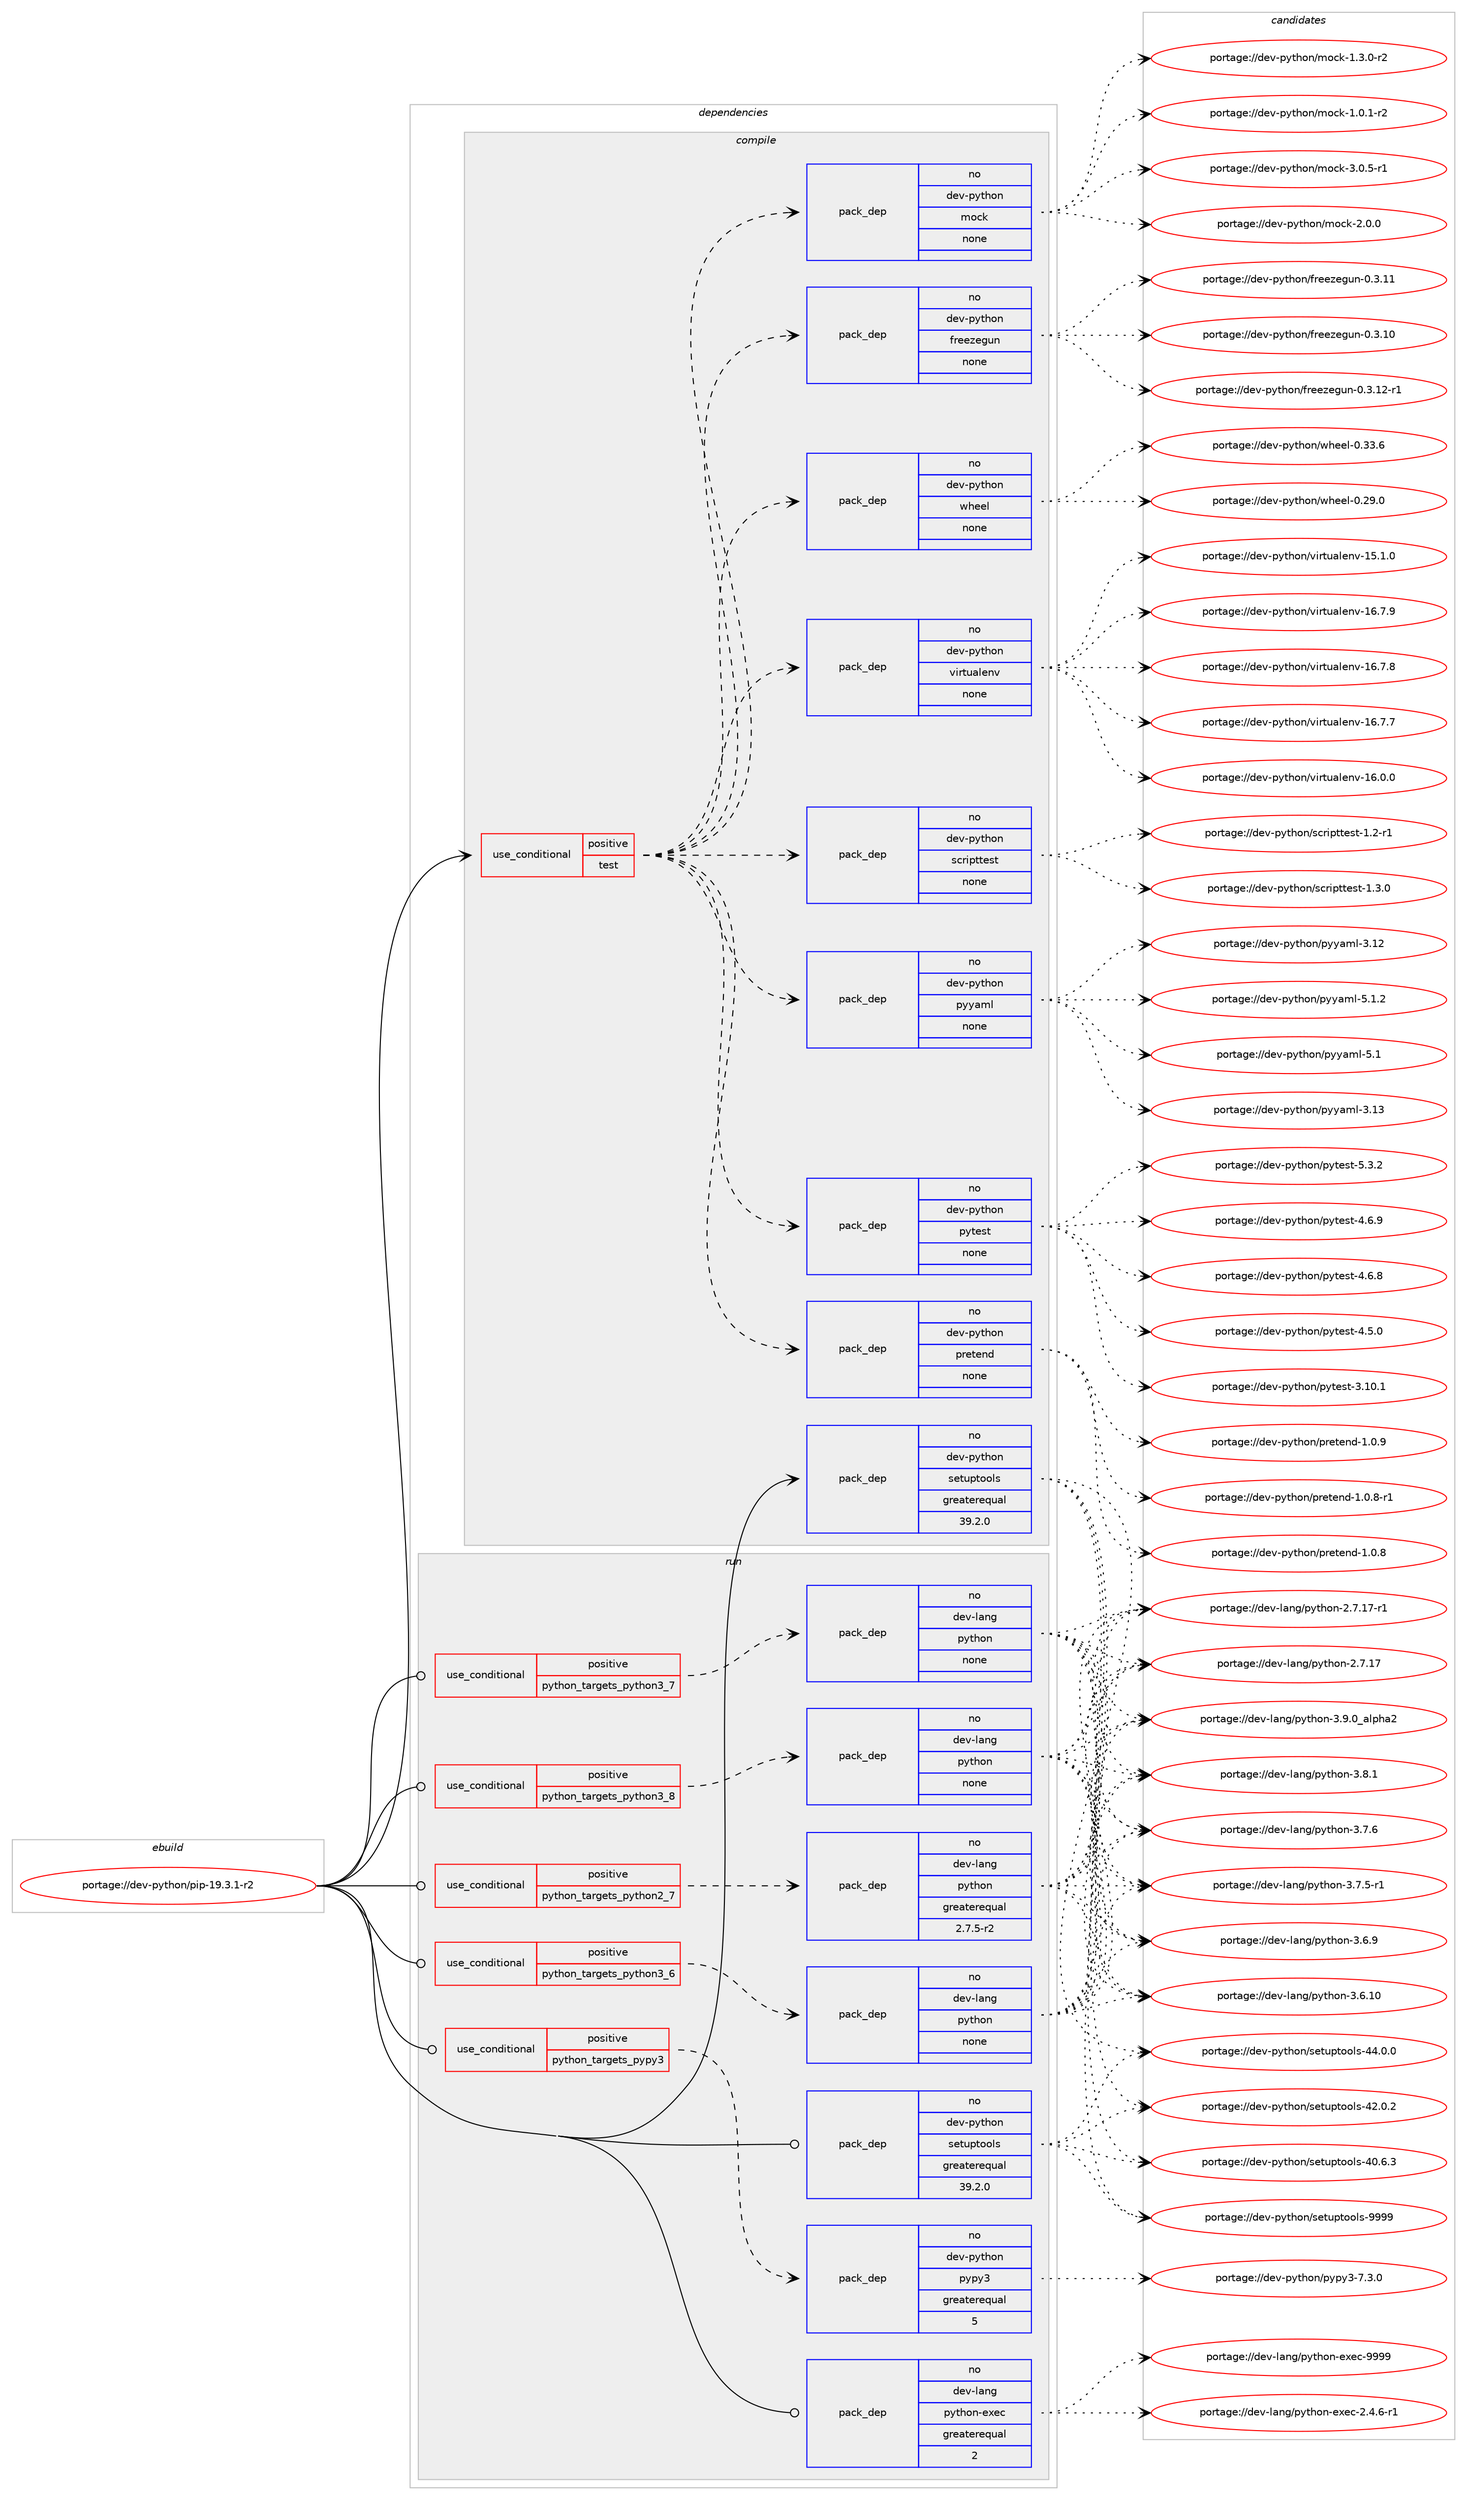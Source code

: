 digraph prolog {

# *************
# Graph options
# *************

newrank=true;
concentrate=true;
compound=true;
graph [rankdir=LR,fontname=Helvetica,fontsize=10,ranksep=1.5];#, ranksep=2.5, nodesep=0.2];
edge  [arrowhead=vee];
node  [fontname=Helvetica,fontsize=10];

# **********
# The ebuild
# **********

subgraph cluster_leftcol {
color=gray;
rank=same;
label=<<i>ebuild</i>>;
id [label="portage://dev-python/pip-19.3.1-r2", color=red, width=4, href="../dev-python/pip-19.3.1-r2.svg"];
}

# ****************
# The dependencies
# ****************

subgraph cluster_midcol {
color=gray;
label=<<i>dependencies</i>>;
subgraph cluster_compile {
fillcolor="#eeeeee";
style=filled;
label=<<i>compile</i>>;
subgraph cond110762 {
dependency442101 [label=<<TABLE BORDER="0" CELLBORDER="1" CELLSPACING="0" CELLPADDING="4"><TR><TD ROWSPAN="3" CELLPADDING="10">use_conditional</TD></TR><TR><TD>positive</TD></TR><TR><TD>test</TD></TR></TABLE>>, shape=none, color=red];
subgraph pack326397 {
dependency442102 [label=<<TABLE BORDER="0" CELLBORDER="1" CELLSPACING="0" CELLPADDING="4" WIDTH="220"><TR><TD ROWSPAN="6" CELLPADDING="30">pack_dep</TD></TR><TR><TD WIDTH="110">no</TD></TR><TR><TD>dev-python</TD></TR><TR><TD>freezegun</TD></TR><TR><TD>none</TD></TR><TR><TD></TD></TR></TABLE>>, shape=none, color=blue];
}
dependency442101:e -> dependency442102:w [weight=20,style="dashed",arrowhead="vee"];
subgraph pack326398 {
dependency442103 [label=<<TABLE BORDER="0" CELLBORDER="1" CELLSPACING="0" CELLPADDING="4" WIDTH="220"><TR><TD ROWSPAN="6" CELLPADDING="30">pack_dep</TD></TR><TR><TD WIDTH="110">no</TD></TR><TR><TD>dev-python</TD></TR><TR><TD>mock</TD></TR><TR><TD>none</TD></TR><TR><TD></TD></TR></TABLE>>, shape=none, color=blue];
}
dependency442101:e -> dependency442103:w [weight=20,style="dashed",arrowhead="vee"];
subgraph pack326399 {
dependency442104 [label=<<TABLE BORDER="0" CELLBORDER="1" CELLSPACING="0" CELLPADDING="4" WIDTH="220"><TR><TD ROWSPAN="6" CELLPADDING="30">pack_dep</TD></TR><TR><TD WIDTH="110">no</TD></TR><TR><TD>dev-python</TD></TR><TR><TD>pretend</TD></TR><TR><TD>none</TD></TR><TR><TD></TD></TR></TABLE>>, shape=none, color=blue];
}
dependency442101:e -> dependency442104:w [weight=20,style="dashed",arrowhead="vee"];
subgraph pack326400 {
dependency442105 [label=<<TABLE BORDER="0" CELLBORDER="1" CELLSPACING="0" CELLPADDING="4" WIDTH="220"><TR><TD ROWSPAN="6" CELLPADDING="30">pack_dep</TD></TR><TR><TD WIDTH="110">no</TD></TR><TR><TD>dev-python</TD></TR><TR><TD>pytest</TD></TR><TR><TD>none</TD></TR><TR><TD></TD></TR></TABLE>>, shape=none, color=blue];
}
dependency442101:e -> dependency442105:w [weight=20,style="dashed",arrowhead="vee"];
subgraph pack326401 {
dependency442106 [label=<<TABLE BORDER="0" CELLBORDER="1" CELLSPACING="0" CELLPADDING="4" WIDTH="220"><TR><TD ROWSPAN="6" CELLPADDING="30">pack_dep</TD></TR><TR><TD WIDTH="110">no</TD></TR><TR><TD>dev-python</TD></TR><TR><TD>pyyaml</TD></TR><TR><TD>none</TD></TR><TR><TD></TD></TR></TABLE>>, shape=none, color=blue];
}
dependency442101:e -> dependency442106:w [weight=20,style="dashed",arrowhead="vee"];
subgraph pack326402 {
dependency442107 [label=<<TABLE BORDER="0" CELLBORDER="1" CELLSPACING="0" CELLPADDING="4" WIDTH="220"><TR><TD ROWSPAN="6" CELLPADDING="30">pack_dep</TD></TR><TR><TD WIDTH="110">no</TD></TR><TR><TD>dev-python</TD></TR><TR><TD>scripttest</TD></TR><TR><TD>none</TD></TR><TR><TD></TD></TR></TABLE>>, shape=none, color=blue];
}
dependency442101:e -> dependency442107:w [weight=20,style="dashed",arrowhead="vee"];
subgraph pack326403 {
dependency442108 [label=<<TABLE BORDER="0" CELLBORDER="1" CELLSPACING="0" CELLPADDING="4" WIDTH="220"><TR><TD ROWSPAN="6" CELLPADDING="30">pack_dep</TD></TR><TR><TD WIDTH="110">no</TD></TR><TR><TD>dev-python</TD></TR><TR><TD>virtualenv</TD></TR><TR><TD>none</TD></TR><TR><TD></TD></TR></TABLE>>, shape=none, color=blue];
}
dependency442101:e -> dependency442108:w [weight=20,style="dashed",arrowhead="vee"];
subgraph pack326404 {
dependency442109 [label=<<TABLE BORDER="0" CELLBORDER="1" CELLSPACING="0" CELLPADDING="4" WIDTH="220"><TR><TD ROWSPAN="6" CELLPADDING="30">pack_dep</TD></TR><TR><TD WIDTH="110">no</TD></TR><TR><TD>dev-python</TD></TR><TR><TD>wheel</TD></TR><TR><TD>none</TD></TR><TR><TD></TD></TR></TABLE>>, shape=none, color=blue];
}
dependency442101:e -> dependency442109:w [weight=20,style="dashed",arrowhead="vee"];
}
id:e -> dependency442101:w [weight=20,style="solid",arrowhead="vee"];
subgraph pack326405 {
dependency442110 [label=<<TABLE BORDER="0" CELLBORDER="1" CELLSPACING="0" CELLPADDING="4" WIDTH="220"><TR><TD ROWSPAN="6" CELLPADDING="30">pack_dep</TD></TR><TR><TD WIDTH="110">no</TD></TR><TR><TD>dev-python</TD></TR><TR><TD>setuptools</TD></TR><TR><TD>greaterequal</TD></TR><TR><TD>39.2.0</TD></TR></TABLE>>, shape=none, color=blue];
}
id:e -> dependency442110:w [weight=20,style="solid",arrowhead="vee"];
}
subgraph cluster_compileandrun {
fillcolor="#eeeeee";
style=filled;
label=<<i>compile and run</i>>;
}
subgraph cluster_run {
fillcolor="#eeeeee";
style=filled;
label=<<i>run</i>>;
subgraph cond110763 {
dependency442111 [label=<<TABLE BORDER="0" CELLBORDER="1" CELLSPACING="0" CELLPADDING="4"><TR><TD ROWSPAN="3" CELLPADDING="10">use_conditional</TD></TR><TR><TD>positive</TD></TR><TR><TD>python_targets_pypy3</TD></TR></TABLE>>, shape=none, color=red];
subgraph pack326406 {
dependency442112 [label=<<TABLE BORDER="0" CELLBORDER="1" CELLSPACING="0" CELLPADDING="4" WIDTH="220"><TR><TD ROWSPAN="6" CELLPADDING="30">pack_dep</TD></TR><TR><TD WIDTH="110">no</TD></TR><TR><TD>dev-python</TD></TR><TR><TD>pypy3</TD></TR><TR><TD>greaterequal</TD></TR><TR><TD>5</TD></TR></TABLE>>, shape=none, color=blue];
}
dependency442111:e -> dependency442112:w [weight=20,style="dashed",arrowhead="vee"];
}
id:e -> dependency442111:w [weight=20,style="solid",arrowhead="odot"];
subgraph cond110764 {
dependency442113 [label=<<TABLE BORDER="0" CELLBORDER="1" CELLSPACING="0" CELLPADDING="4"><TR><TD ROWSPAN="3" CELLPADDING="10">use_conditional</TD></TR><TR><TD>positive</TD></TR><TR><TD>python_targets_python2_7</TD></TR></TABLE>>, shape=none, color=red];
subgraph pack326407 {
dependency442114 [label=<<TABLE BORDER="0" CELLBORDER="1" CELLSPACING="0" CELLPADDING="4" WIDTH="220"><TR><TD ROWSPAN="6" CELLPADDING="30">pack_dep</TD></TR><TR><TD WIDTH="110">no</TD></TR><TR><TD>dev-lang</TD></TR><TR><TD>python</TD></TR><TR><TD>greaterequal</TD></TR><TR><TD>2.7.5-r2</TD></TR></TABLE>>, shape=none, color=blue];
}
dependency442113:e -> dependency442114:w [weight=20,style="dashed",arrowhead="vee"];
}
id:e -> dependency442113:w [weight=20,style="solid",arrowhead="odot"];
subgraph cond110765 {
dependency442115 [label=<<TABLE BORDER="0" CELLBORDER="1" CELLSPACING="0" CELLPADDING="4"><TR><TD ROWSPAN="3" CELLPADDING="10">use_conditional</TD></TR><TR><TD>positive</TD></TR><TR><TD>python_targets_python3_6</TD></TR></TABLE>>, shape=none, color=red];
subgraph pack326408 {
dependency442116 [label=<<TABLE BORDER="0" CELLBORDER="1" CELLSPACING="0" CELLPADDING="4" WIDTH="220"><TR><TD ROWSPAN="6" CELLPADDING="30">pack_dep</TD></TR><TR><TD WIDTH="110">no</TD></TR><TR><TD>dev-lang</TD></TR><TR><TD>python</TD></TR><TR><TD>none</TD></TR><TR><TD></TD></TR></TABLE>>, shape=none, color=blue];
}
dependency442115:e -> dependency442116:w [weight=20,style="dashed",arrowhead="vee"];
}
id:e -> dependency442115:w [weight=20,style="solid",arrowhead="odot"];
subgraph cond110766 {
dependency442117 [label=<<TABLE BORDER="0" CELLBORDER="1" CELLSPACING="0" CELLPADDING="4"><TR><TD ROWSPAN="3" CELLPADDING="10">use_conditional</TD></TR><TR><TD>positive</TD></TR><TR><TD>python_targets_python3_7</TD></TR></TABLE>>, shape=none, color=red];
subgraph pack326409 {
dependency442118 [label=<<TABLE BORDER="0" CELLBORDER="1" CELLSPACING="0" CELLPADDING="4" WIDTH="220"><TR><TD ROWSPAN="6" CELLPADDING="30">pack_dep</TD></TR><TR><TD WIDTH="110">no</TD></TR><TR><TD>dev-lang</TD></TR><TR><TD>python</TD></TR><TR><TD>none</TD></TR><TR><TD></TD></TR></TABLE>>, shape=none, color=blue];
}
dependency442117:e -> dependency442118:w [weight=20,style="dashed",arrowhead="vee"];
}
id:e -> dependency442117:w [weight=20,style="solid",arrowhead="odot"];
subgraph cond110767 {
dependency442119 [label=<<TABLE BORDER="0" CELLBORDER="1" CELLSPACING="0" CELLPADDING="4"><TR><TD ROWSPAN="3" CELLPADDING="10">use_conditional</TD></TR><TR><TD>positive</TD></TR><TR><TD>python_targets_python3_8</TD></TR></TABLE>>, shape=none, color=red];
subgraph pack326410 {
dependency442120 [label=<<TABLE BORDER="0" CELLBORDER="1" CELLSPACING="0" CELLPADDING="4" WIDTH="220"><TR><TD ROWSPAN="6" CELLPADDING="30">pack_dep</TD></TR><TR><TD WIDTH="110">no</TD></TR><TR><TD>dev-lang</TD></TR><TR><TD>python</TD></TR><TR><TD>none</TD></TR><TR><TD></TD></TR></TABLE>>, shape=none, color=blue];
}
dependency442119:e -> dependency442120:w [weight=20,style="dashed",arrowhead="vee"];
}
id:e -> dependency442119:w [weight=20,style="solid",arrowhead="odot"];
subgraph pack326411 {
dependency442121 [label=<<TABLE BORDER="0" CELLBORDER="1" CELLSPACING="0" CELLPADDING="4" WIDTH="220"><TR><TD ROWSPAN="6" CELLPADDING="30">pack_dep</TD></TR><TR><TD WIDTH="110">no</TD></TR><TR><TD>dev-lang</TD></TR><TR><TD>python-exec</TD></TR><TR><TD>greaterequal</TD></TR><TR><TD>2</TD></TR></TABLE>>, shape=none, color=blue];
}
id:e -> dependency442121:w [weight=20,style="solid",arrowhead="odot"];
subgraph pack326412 {
dependency442122 [label=<<TABLE BORDER="0" CELLBORDER="1" CELLSPACING="0" CELLPADDING="4" WIDTH="220"><TR><TD ROWSPAN="6" CELLPADDING="30">pack_dep</TD></TR><TR><TD WIDTH="110">no</TD></TR><TR><TD>dev-python</TD></TR><TR><TD>setuptools</TD></TR><TR><TD>greaterequal</TD></TR><TR><TD>39.2.0</TD></TR></TABLE>>, shape=none, color=blue];
}
id:e -> dependency442122:w [weight=20,style="solid",arrowhead="odot"];
}
}

# **************
# The candidates
# **************

subgraph cluster_choices {
rank=same;
color=gray;
label=<<i>candidates</i>>;

subgraph choice326397 {
color=black;
nodesep=1;
choice1001011184511212111610411111047102114101101122101103117110454846514649504511449 [label="portage://dev-python/freezegun-0.3.12-r1", color=red, width=4,href="../dev-python/freezegun-0.3.12-r1.svg"];
choice100101118451121211161041111104710211410110112210110311711045484651464949 [label="portage://dev-python/freezegun-0.3.11", color=red, width=4,href="../dev-python/freezegun-0.3.11.svg"];
choice100101118451121211161041111104710211410110112210110311711045484651464948 [label="portage://dev-python/freezegun-0.3.10", color=red, width=4,href="../dev-python/freezegun-0.3.10.svg"];
dependency442102:e -> choice1001011184511212111610411111047102114101101122101103117110454846514649504511449:w [style=dotted,weight="100"];
dependency442102:e -> choice100101118451121211161041111104710211410110112210110311711045484651464949:w [style=dotted,weight="100"];
dependency442102:e -> choice100101118451121211161041111104710211410110112210110311711045484651464948:w [style=dotted,weight="100"];
}
subgraph choice326398 {
color=black;
nodesep=1;
choice1001011184511212111610411111047109111991074551464846534511449 [label="portage://dev-python/mock-3.0.5-r1", color=red, width=4,href="../dev-python/mock-3.0.5-r1.svg"];
choice100101118451121211161041111104710911199107455046484648 [label="portage://dev-python/mock-2.0.0", color=red, width=4,href="../dev-python/mock-2.0.0.svg"];
choice1001011184511212111610411111047109111991074549465146484511450 [label="portage://dev-python/mock-1.3.0-r2", color=red, width=4,href="../dev-python/mock-1.3.0-r2.svg"];
choice1001011184511212111610411111047109111991074549464846494511450 [label="portage://dev-python/mock-1.0.1-r2", color=red, width=4,href="../dev-python/mock-1.0.1-r2.svg"];
dependency442103:e -> choice1001011184511212111610411111047109111991074551464846534511449:w [style=dotted,weight="100"];
dependency442103:e -> choice100101118451121211161041111104710911199107455046484648:w [style=dotted,weight="100"];
dependency442103:e -> choice1001011184511212111610411111047109111991074549465146484511450:w [style=dotted,weight="100"];
dependency442103:e -> choice1001011184511212111610411111047109111991074549464846494511450:w [style=dotted,weight="100"];
}
subgraph choice326399 {
color=black;
nodesep=1;
choice1001011184511212111610411111047112114101116101110100454946484657 [label="portage://dev-python/pretend-1.0.9", color=red, width=4,href="../dev-python/pretend-1.0.9.svg"];
choice10010111845112121116104111110471121141011161011101004549464846564511449 [label="portage://dev-python/pretend-1.0.8-r1", color=red, width=4,href="../dev-python/pretend-1.0.8-r1.svg"];
choice1001011184511212111610411111047112114101116101110100454946484656 [label="portage://dev-python/pretend-1.0.8", color=red, width=4,href="../dev-python/pretend-1.0.8.svg"];
dependency442104:e -> choice1001011184511212111610411111047112114101116101110100454946484657:w [style=dotted,weight="100"];
dependency442104:e -> choice10010111845112121116104111110471121141011161011101004549464846564511449:w [style=dotted,weight="100"];
dependency442104:e -> choice1001011184511212111610411111047112114101116101110100454946484656:w [style=dotted,weight="100"];
}
subgraph choice326400 {
color=black;
nodesep=1;
choice1001011184511212111610411111047112121116101115116455346514650 [label="portage://dev-python/pytest-5.3.2", color=red, width=4,href="../dev-python/pytest-5.3.2.svg"];
choice1001011184511212111610411111047112121116101115116455246544657 [label="portage://dev-python/pytest-4.6.9", color=red, width=4,href="../dev-python/pytest-4.6.9.svg"];
choice1001011184511212111610411111047112121116101115116455246544656 [label="portage://dev-python/pytest-4.6.8", color=red, width=4,href="../dev-python/pytest-4.6.8.svg"];
choice1001011184511212111610411111047112121116101115116455246534648 [label="portage://dev-python/pytest-4.5.0", color=red, width=4,href="../dev-python/pytest-4.5.0.svg"];
choice100101118451121211161041111104711212111610111511645514649484649 [label="portage://dev-python/pytest-3.10.1", color=red, width=4,href="../dev-python/pytest-3.10.1.svg"];
dependency442105:e -> choice1001011184511212111610411111047112121116101115116455346514650:w [style=dotted,weight="100"];
dependency442105:e -> choice1001011184511212111610411111047112121116101115116455246544657:w [style=dotted,weight="100"];
dependency442105:e -> choice1001011184511212111610411111047112121116101115116455246544656:w [style=dotted,weight="100"];
dependency442105:e -> choice1001011184511212111610411111047112121116101115116455246534648:w [style=dotted,weight="100"];
dependency442105:e -> choice100101118451121211161041111104711212111610111511645514649484649:w [style=dotted,weight="100"];
}
subgraph choice326401 {
color=black;
nodesep=1;
choice100101118451121211161041111104711212112197109108455346494650 [label="portage://dev-python/pyyaml-5.1.2", color=red, width=4,href="../dev-python/pyyaml-5.1.2.svg"];
choice10010111845112121116104111110471121211219710910845534649 [label="portage://dev-python/pyyaml-5.1", color=red, width=4,href="../dev-python/pyyaml-5.1.svg"];
choice1001011184511212111610411111047112121121971091084551464951 [label="portage://dev-python/pyyaml-3.13", color=red, width=4,href="../dev-python/pyyaml-3.13.svg"];
choice1001011184511212111610411111047112121121971091084551464950 [label="portage://dev-python/pyyaml-3.12", color=red, width=4,href="../dev-python/pyyaml-3.12.svg"];
dependency442106:e -> choice100101118451121211161041111104711212112197109108455346494650:w [style=dotted,weight="100"];
dependency442106:e -> choice10010111845112121116104111110471121211219710910845534649:w [style=dotted,weight="100"];
dependency442106:e -> choice1001011184511212111610411111047112121121971091084551464951:w [style=dotted,weight="100"];
dependency442106:e -> choice1001011184511212111610411111047112121121971091084551464950:w [style=dotted,weight="100"];
}
subgraph choice326402 {
color=black;
nodesep=1;
choice100101118451121211161041111104711599114105112116116101115116454946514648 [label="portage://dev-python/scripttest-1.3.0", color=red, width=4,href="../dev-python/scripttest-1.3.0.svg"];
choice100101118451121211161041111104711599114105112116116101115116454946504511449 [label="portage://dev-python/scripttest-1.2-r1", color=red, width=4,href="../dev-python/scripttest-1.2-r1.svg"];
dependency442107:e -> choice100101118451121211161041111104711599114105112116116101115116454946514648:w [style=dotted,weight="100"];
dependency442107:e -> choice100101118451121211161041111104711599114105112116116101115116454946504511449:w [style=dotted,weight="100"];
}
subgraph choice326403 {
color=black;
nodesep=1;
choice10010111845112121116104111110471181051141161179710810111011845495446554657 [label="portage://dev-python/virtualenv-16.7.9", color=red, width=4,href="../dev-python/virtualenv-16.7.9.svg"];
choice10010111845112121116104111110471181051141161179710810111011845495446554656 [label="portage://dev-python/virtualenv-16.7.8", color=red, width=4,href="../dev-python/virtualenv-16.7.8.svg"];
choice10010111845112121116104111110471181051141161179710810111011845495446554655 [label="portage://dev-python/virtualenv-16.7.7", color=red, width=4,href="../dev-python/virtualenv-16.7.7.svg"];
choice10010111845112121116104111110471181051141161179710810111011845495446484648 [label="portage://dev-python/virtualenv-16.0.0", color=red, width=4,href="../dev-python/virtualenv-16.0.0.svg"];
choice10010111845112121116104111110471181051141161179710810111011845495346494648 [label="portage://dev-python/virtualenv-15.1.0", color=red, width=4,href="../dev-python/virtualenv-15.1.0.svg"];
dependency442108:e -> choice10010111845112121116104111110471181051141161179710810111011845495446554657:w [style=dotted,weight="100"];
dependency442108:e -> choice10010111845112121116104111110471181051141161179710810111011845495446554656:w [style=dotted,weight="100"];
dependency442108:e -> choice10010111845112121116104111110471181051141161179710810111011845495446554655:w [style=dotted,weight="100"];
dependency442108:e -> choice10010111845112121116104111110471181051141161179710810111011845495446484648:w [style=dotted,weight="100"];
dependency442108:e -> choice10010111845112121116104111110471181051141161179710810111011845495346494648:w [style=dotted,weight="100"];
}
subgraph choice326404 {
color=black;
nodesep=1;
choice100101118451121211161041111104711910410110110845484651514654 [label="portage://dev-python/wheel-0.33.6", color=red, width=4,href="../dev-python/wheel-0.33.6.svg"];
choice100101118451121211161041111104711910410110110845484650574648 [label="portage://dev-python/wheel-0.29.0", color=red, width=4,href="../dev-python/wheel-0.29.0.svg"];
dependency442109:e -> choice100101118451121211161041111104711910410110110845484651514654:w [style=dotted,weight="100"];
dependency442109:e -> choice100101118451121211161041111104711910410110110845484650574648:w [style=dotted,weight="100"];
}
subgraph choice326405 {
color=black;
nodesep=1;
choice10010111845112121116104111110471151011161171121161111111081154557575757 [label="portage://dev-python/setuptools-9999", color=red, width=4,href="../dev-python/setuptools-9999.svg"];
choice100101118451121211161041111104711510111611711211611111110811545525246484648 [label="portage://dev-python/setuptools-44.0.0", color=red, width=4,href="../dev-python/setuptools-44.0.0.svg"];
choice100101118451121211161041111104711510111611711211611111110811545525046484650 [label="portage://dev-python/setuptools-42.0.2", color=red, width=4,href="../dev-python/setuptools-42.0.2.svg"];
choice100101118451121211161041111104711510111611711211611111110811545524846544651 [label="portage://dev-python/setuptools-40.6.3", color=red, width=4,href="../dev-python/setuptools-40.6.3.svg"];
dependency442110:e -> choice10010111845112121116104111110471151011161171121161111111081154557575757:w [style=dotted,weight="100"];
dependency442110:e -> choice100101118451121211161041111104711510111611711211611111110811545525246484648:w [style=dotted,weight="100"];
dependency442110:e -> choice100101118451121211161041111104711510111611711211611111110811545525046484650:w [style=dotted,weight="100"];
dependency442110:e -> choice100101118451121211161041111104711510111611711211611111110811545524846544651:w [style=dotted,weight="100"];
}
subgraph choice326406 {
color=black;
nodesep=1;
choice100101118451121211161041111104711212111212151455546514648 [label="portage://dev-python/pypy3-7.3.0", color=red, width=4,href="../dev-python/pypy3-7.3.0.svg"];
dependency442112:e -> choice100101118451121211161041111104711212111212151455546514648:w [style=dotted,weight="100"];
}
subgraph choice326407 {
color=black;
nodesep=1;
choice10010111845108971101034711212111610411111045514657464895971081121049750 [label="portage://dev-lang/python-3.9.0_alpha2", color=red, width=4,href="../dev-lang/python-3.9.0_alpha2.svg"];
choice100101118451089711010347112121116104111110455146564649 [label="portage://dev-lang/python-3.8.1", color=red, width=4,href="../dev-lang/python-3.8.1.svg"];
choice100101118451089711010347112121116104111110455146554654 [label="portage://dev-lang/python-3.7.6", color=red, width=4,href="../dev-lang/python-3.7.6.svg"];
choice1001011184510897110103471121211161041111104551465546534511449 [label="portage://dev-lang/python-3.7.5-r1", color=red, width=4,href="../dev-lang/python-3.7.5-r1.svg"];
choice100101118451089711010347112121116104111110455146544657 [label="portage://dev-lang/python-3.6.9", color=red, width=4,href="../dev-lang/python-3.6.9.svg"];
choice10010111845108971101034711212111610411111045514654464948 [label="portage://dev-lang/python-3.6.10", color=red, width=4,href="../dev-lang/python-3.6.10.svg"];
choice100101118451089711010347112121116104111110455046554649554511449 [label="portage://dev-lang/python-2.7.17-r1", color=red, width=4,href="../dev-lang/python-2.7.17-r1.svg"];
choice10010111845108971101034711212111610411111045504655464955 [label="portage://dev-lang/python-2.7.17", color=red, width=4,href="../dev-lang/python-2.7.17.svg"];
dependency442114:e -> choice10010111845108971101034711212111610411111045514657464895971081121049750:w [style=dotted,weight="100"];
dependency442114:e -> choice100101118451089711010347112121116104111110455146564649:w [style=dotted,weight="100"];
dependency442114:e -> choice100101118451089711010347112121116104111110455146554654:w [style=dotted,weight="100"];
dependency442114:e -> choice1001011184510897110103471121211161041111104551465546534511449:w [style=dotted,weight="100"];
dependency442114:e -> choice100101118451089711010347112121116104111110455146544657:w [style=dotted,weight="100"];
dependency442114:e -> choice10010111845108971101034711212111610411111045514654464948:w [style=dotted,weight="100"];
dependency442114:e -> choice100101118451089711010347112121116104111110455046554649554511449:w [style=dotted,weight="100"];
dependency442114:e -> choice10010111845108971101034711212111610411111045504655464955:w [style=dotted,weight="100"];
}
subgraph choice326408 {
color=black;
nodesep=1;
choice10010111845108971101034711212111610411111045514657464895971081121049750 [label="portage://dev-lang/python-3.9.0_alpha2", color=red, width=4,href="../dev-lang/python-3.9.0_alpha2.svg"];
choice100101118451089711010347112121116104111110455146564649 [label="portage://dev-lang/python-3.8.1", color=red, width=4,href="../dev-lang/python-3.8.1.svg"];
choice100101118451089711010347112121116104111110455146554654 [label="portage://dev-lang/python-3.7.6", color=red, width=4,href="../dev-lang/python-3.7.6.svg"];
choice1001011184510897110103471121211161041111104551465546534511449 [label="portage://dev-lang/python-3.7.5-r1", color=red, width=4,href="../dev-lang/python-3.7.5-r1.svg"];
choice100101118451089711010347112121116104111110455146544657 [label="portage://dev-lang/python-3.6.9", color=red, width=4,href="../dev-lang/python-3.6.9.svg"];
choice10010111845108971101034711212111610411111045514654464948 [label="portage://dev-lang/python-3.6.10", color=red, width=4,href="../dev-lang/python-3.6.10.svg"];
choice100101118451089711010347112121116104111110455046554649554511449 [label="portage://dev-lang/python-2.7.17-r1", color=red, width=4,href="../dev-lang/python-2.7.17-r1.svg"];
choice10010111845108971101034711212111610411111045504655464955 [label="portage://dev-lang/python-2.7.17", color=red, width=4,href="../dev-lang/python-2.7.17.svg"];
dependency442116:e -> choice10010111845108971101034711212111610411111045514657464895971081121049750:w [style=dotted,weight="100"];
dependency442116:e -> choice100101118451089711010347112121116104111110455146564649:w [style=dotted,weight="100"];
dependency442116:e -> choice100101118451089711010347112121116104111110455146554654:w [style=dotted,weight="100"];
dependency442116:e -> choice1001011184510897110103471121211161041111104551465546534511449:w [style=dotted,weight="100"];
dependency442116:e -> choice100101118451089711010347112121116104111110455146544657:w [style=dotted,weight="100"];
dependency442116:e -> choice10010111845108971101034711212111610411111045514654464948:w [style=dotted,weight="100"];
dependency442116:e -> choice100101118451089711010347112121116104111110455046554649554511449:w [style=dotted,weight="100"];
dependency442116:e -> choice10010111845108971101034711212111610411111045504655464955:w [style=dotted,weight="100"];
}
subgraph choice326409 {
color=black;
nodesep=1;
choice10010111845108971101034711212111610411111045514657464895971081121049750 [label="portage://dev-lang/python-3.9.0_alpha2", color=red, width=4,href="../dev-lang/python-3.9.0_alpha2.svg"];
choice100101118451089711010347112121116104111110455146564649 [label="portage://dev-lang/python-3.8.1", color=red, width=4,href="../dev-lang/python-3.8.1.svg"];
choice100101118451089711010347112121116104111110455146554654 [label="portage://dev-lang/python-3.7.6", color=red, width=4,href="../dev-lang/python-3.7.6.svg"];
choice1001011184510897110103471121211161041111104551465546534511449 [label="portage://dev-lang/python-3.7.5-r1", color=red, width=4,href="../dev-lang/python-3.7.5-r1.svg"];
choice100101118451089711010347112121116104111110455146544657 [label="portage://dev-lang/python-3.6.9", color=red, width=4,href="../dev-lang/python-3.6.9.svg"];
choice10010111845108971101034711212111610411111045514654464948 [label="portage://dev-lang/python-3.6.10", color=red, width=4,href="../dev-lang/python-3.6.10.svg"];
choice100101118451089711010347112121116104111110455046554649554511449 [label="portage://dev-lang/python-2.7.17-r1", color=red, width=4,href="../dev-lang/python-2.7.17-r1.svg"];
choice10010111845108971101034711212111610411111045504655464955 [label="portage://dev-lang/python-2.7.17", color=red, width=4,href="../dev-lang/python-2.7.17.svg"];
dependency442118:e -> choice10010111845108971101034711212111610411111045514657464895971081121049750:w [style=dotted,weight="100"];
dependency442118:e -> choice100101118451089711010347112121116104111110455146564649:w [style=dotted,weight="100"];
dependency442118:e -> choice100101118451089711010347112121116104111110455146554654:w [style=dotted,weight="100"];
dependency442118:e -> choice1001011184510897110103471121211161041111104551465546534511449:w [style=dotted,weight="100"];
dependency442118:e -> choice100101118451089711010347112121116104111110455146544657:w [style=dotted,weight="100"];
dependency442118:e -> choice10010111845108971101034711212111610411111045514654464948:w [style=dotted,weight="100"];
dependency442118:e -> choice100101118451089711010347112121116104111110455046554649554511449:w [style=dotted,weight="100"];
dependency442118:e -> choice10010111845108971101034711212111610411111045504655464955:w [style=dotted,weight="100"];
}
subgraph choice326410 {
color=black;
nodesep=1;
choice10010111845108971101034711212111610411111045514657464895971081121049750 [label="portage://dev-lang/python-3.9.0_alpha2", color=red, width=4,href="../dev-lang/python-3.9.0_alpha2.svg"];
choice100101118451089711010347112121116104111110455146564649 [label="portage://dev-lang/python-3.8.1", color=red, width=4,href="../dev-lang/python-3.8.1.svg"];
choice100101118451089711010347112121116104111110455146554654 [label="portage://dev-lang/python-3.7.6", color=red, width=4,href="../dev-lang/python-3.7.6.svg"];
choice1001011184510897110103471121211161041111104551465546534511449 [label="portage://dev-lang/python-3.7.5-r1", color=red, width=4,href="../dev-lang/python-3.7.5-r1.svg"];
choice100101118451089711010347112121116104111110455146544657 [label="portage://dev-lang/python-3.6.9", color=red, width=4,href="../dev-lang/python-3.6.9.svg"];
choice10010111845108971101034711212111610411111045514654464948 [label="portage://dev-lang/python-3.6.10", color=red, width=4,href="../dev-lang/python-3.6.10.svg"];
choice100101118451089711010347112121116104111110455046554649554511449 [label="portage://dev-lang/python-2.7.17-r1", color=red, width=4,href="../dev-lang/python-2.7.17-r1.svg"];
choice10010111845108971101034711212111610411111045504655464955 [label="portage://dev-lang/python-2.7.17", color=red, width=4,href="../dev-lang/python-2.7.17.svg"];
dependency442120:e -> choice10010111845108971101034711212111610411111045514657464895971081121049750:w [style=dotted,weight="100"];
dependency442120:e -> choice100101118451089711010347112121116104111110455146564649:w [style=dotted,weight="100"];
dependency442120:e -> choice100101118451089711010347112121116104111110455146554654:w [style=dotted,weight="100"];
dependency442120:e -> choice1001011184510897110103471121211161041111104551465546534511449:w [style=dotted,weight="100"];
dependency442120:e -> choice100101118451089711010347112121116104111110455146544657:w [style=dotted,weight="100"];
dependency442120:e -> choice10010111845108971101034711212111610411111045514654464948:w [style=dotted,weight="100"];
dependency442120:e -> choice100101118451089711010347112121116104111110455046554649554511449:w [style=dotted,weight="100"];
dependency442120:e -> choice10010111845108971101034711212111610411111045504655464955:w [style=dotted,weight="100"];
}
subgraph choice326411 {
color=black;
nodesep=1;
choice10010111845108971101034711212111610411111045101120101994557575757 [label="portage://dev-lang/python-exec-9999", color=red, width=4,href="../dev-lang/python-exec-9999.svg"];
choice10010111845108971101034711212111610411111045101120101994550465246544511449 [label="portage://dev-lang/python-exec-2.4.6-r1", color=red, width=4,href="../dev-lang/python-exec-2.4.6-r1.svg"];
dependency442121:e -> choice10010111845108971101034711212111610411111045101120101994557575757:w [style=dotted,weight="100"];
dependency442121:e -> choice10010111845108971101034711212111610411111045101120101994550465246544511449:w [style=dotted,weight="100"];
}
subgraph choice326412 {
color=black;
nodesep=1;
choice10010111845112121116104111110471151011161171121161111111081154557575757 [label="portage://dev-python/setuptools-9999", color=red, width=4,href="../dev-python/setuptools-9999.svg"];
choice100101118451121211161041111104711510111611711211611111110811545525246484648 [label="portage://dev-python/setuptools-44.0.0", color=red, width=4,href="../dev-python/setuptools-44.0.0.svg"];
choice100101118451121211161041111104711510111611711211611111110811545525046484650 [label="portage://dev-python/setuptools-42.0.2", color=red, width=4,href="../dev-python/setuptools-42.0.2.svg"];
choice100101118451121211161041111104711510111611711211611111110811545524846544651 [label="portage://dev-python/setuptools-40.6.3", color=red, width=4,href="../dev-python/setuptools-40.6.3.svg"];
dependency442122:e -> choice10010111845112121116104111110471151011161171121161111111081154557575757:w [style=dotted,weight="100"];
dependency442122:e -> choice100101118451121211161041111104711510111611711211611111110811545525246484648:w [style=dotted,weight="100"];
dependency442122:e -> choice100101118451121211161041111104711510111611711211611111110811545525046484650:w [style=dotted,weight="100"];
dependency442122:e -> choice100101118451121211161041111104711510111611711211611111110811545524846544651:w [style=dotted,weight="100"];
}
}

}
